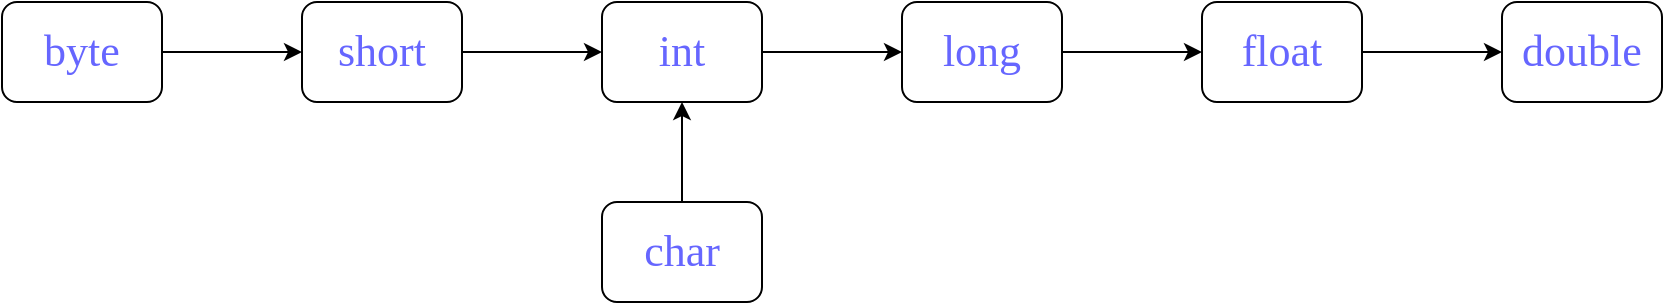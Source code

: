 <mxfile version="13.4.2" type="device"><diagram id="MIAnoIJCZuEzUVSCN1Je" name="Page-1"><mxGraphModel dx="1038" dy="548" grid="1" gridSize="10" guides="1" tooltips="1" connect="1" arrows="1" fold="1" page="1" pageScale="1" pageWidth="827" pageHeight="1169" math="0" shadow="0" extFonts="monaco^https://fonts.googleapis.com/css?family=monaco"><root><mxCell id="0"/><mxCell id="1" parent="0"/><mxCell id="atkAhNO2Bi4C5M_pUuTw-12" style="edgeStyle=orthogonalEdgeStyle;rounded=0;orthogonalLoop=1;jettySize=auto;html=1;exitX=1;exitY=0.5;exitDx=0;exitDy=0;fontFamily=Comic Sans MS;" edge="1" parent="1" source="atkAhNO2Bi4C5M_pUuTw-3" target="atkAhNO2Bi4C5M_pUuTw-4"><mxGeometry relative="1" as="geometry"/></mxCell><mxCell id="atkAhNO2Bi4C5M_pUuTw-3" value="&lt;font style=&quot;font-size: 22px&quot; color=&quot;#6666ff&quot;&gt;byte&lt;/font&gt;" style="rounded=1;whiteSpace=wrap;html=1;fillColor=none;fontFamily=Comic Sans MS;FType=g;" vertex="1" parent="1"><mxGeometry x="100" y="260" width="80" height="50" as="geometry"/></mxCell><mxCell id="atkAhNO2Bi4C5M_pUuTw-13" style="edgeStyle=orthogonalEdgeStyle;rounded=0;orthogonalLoop=1;jettySize=auto;html=1;exitX=1;exitY=0.5;exitDx=0;exitDy=0;entryX=0;entryY=0.5;entryDx=0;entryDy=0;fontFamily=Comic Sans MS;" edge="1" parent="1" source="atkAhNO2Bi4C5M_pUuTw-4" target="atkAhNO2Bi4C5M_pUuTw-5"><mxGeometry relative="1" as="geometry"/></mxCell><mxCell id="atkAhNO2Bi4C5M_pUuTw-4" value="&lt;font style=&quot;font-size: 22px&quot; color=&quot;#6666ff&quot;&gt;short&lt;/font&gt;" style="rounded=1;whiteSpace=wrap;html=1;fillColor=none;fontFamily=Comic Sans MS;FType=g;" vertex="1" parent="1"><mxGeometry x="250" y="260" width="80" height="50" as="geometry"/></mxCell><mxCell id="atkAhNO2Bi4C5M_pUuTw-14" style="edgeStyle=orthogonalEdgeStyle;rounded=0;orthogonalLoop=1;jettySize=auto;html=1;exitX=1;exitY=0.5;exitDx=0;exitDy=0;entryX=0;entryY=0.5;entryDx=0;entryDy=0;fontFamily=Comic Sans MS;" edge="1" parent="1" source="atkAhNO2Bi4C5M_pUuTw-5" target="atkAhNO2Bi4C5M_pUuTw-6"><mxGeometry relative="1" as="geometry"/></mxCell><mxCell id="atkAhNO2Bi4C5M_pUuTw-5" value="&lt;font style=&quot;font-size: 22px&quot; color=&quot;#6666ff&quot;&gt;int&lt;/font&gt;" style="rounded=1;whiteSpace=wrap;html=1;fillColor=none;fontFamily=Comic Sans MS;FType=g;" vertex="1" parent="1"><mxGeometry x="400" y="260" width="80" height="50" as="geometry"/></mxCell><mxCell id="atkAhNO2Bi4C5M_pUuTw-15" style="edgeStyle=orthogonalEdgeStyle;rounded=0;orthogonalLoop=1;jettySize=auto;html=1;exitX=1;exitY=0.5;exitDx=0;exitDy=0;fontFamily=Comic Sans MS;" edge="1" parent="1" source="atkAhNO2Bi4C5M_pUuTw-6" target="atkAhNO2Bi4C5M_pUuTw-9"><mxGeometry relative="1" as="geometry"/></mxCell><mxCell id="atkAhNO2Bi4C5M_pUuTw-6" value="&lt;span style=&quot;font-size: 22px&quot;&gt;&lt;font color=&quot;#6666ff&quot;&gt;long&lt;/font&gt;&lt;/span&gt;" style="rounded=1;whiteSpace=wrap;html=1;fillColor=none;fontFamily=Comic Sans MS;FType=g;" vertex="1" parent="1"><mxGeometry x="550" y="260" width="80" height="50" as="geometry"/></mxCell><mxCell id="atkAhNO2Bi4C5M_pUuTw-16" style="edgeStyle=orthogonalEdgeStyle;rounded=0;orthogonalLoop=1;jettySize=auto;html=1;exitX=1;exitY=0.5;exitDx=0;exitDy=0;entryX=0;entryY=0.5;entryDx=0;entryDy=0;fontFamily=Comic Sans MS;" edge="1" parent="1" source="atkAhNO2Bi4C5M_pUuTw-9" target="atkAhNO2Bi4C5M_pUuTw-10"><mxGeometry relative="1" as="geometry"/></mxCell><mxCell id="atkAhNO2Bi4C5M_pUuTw-9" value="&lt;span style=&quot;font-size: 22px&quot;&gt;&lt;font color=&quot;#6666ff&quot;&gt;float&lt;/font&gt;&lt;/span&gt;" style="rounded=1;whiteSpace=wrap;html=1;fillColor=none;fontFamily=Comic Sans MS;FType=g;" vertex="1" parent="1"><mxGeometry x="700" y="260" width="80" height="50" as="geometry"/></mxCell><mxCell id="atkAhNO2Bi4C5M_pUuTw-10" value="&lt;span style=&quot;font-size: 22px&quot;&gt;&lt;font color=&quot;#6666ff&quot;&gt;double&lt;/font&gt;&lt;/span&gt;" style="rounded=1;whiteSpace=wrap;html=1;fillColor=none;fontFamily=Comic Sans MS;FType=g;" vertex="1" parent="1"><mxGeometry x="850" y="260" width="80" height="50" as="geometry"/></mxCell><mxCell id="atkAhNO2Bi4C5M_pUuTw-17" style="edgeStyle=orthogonalEdgeStyle;rounded=0;orthogonalLoop=1;jettySize=auto;html=1;exitX=0.5;exitY=0;exitDx=0;exitDy=0;entryX=0.5;entryY=1;entryDx=0;entryDy=0;fontFamily=Comic Sans MS;" edge="1" parent="1" source="atkAhNO2Bi4C5M_pUuTw-11" target="atkAhNO2Bi4C5M_pUuTw-5"><mxGeometry relative="1" as="geometry"/></mxCell><mxCell id="atkAhNO2Bi4C5M_pUuTw-11" value="&lt;font style=&quot;font-size: 22px&quot; color=&quot;#6666ff&quot;&gt;char&lt;/font&gt;" style="rounded=1;whiteSpace=wrap;html=1;fillColor=none;fontFamily=Comic Sans MS;FType=g;" vertex="1" parent="1"><mxGeometry x="400" y="360" width="80" height="50" as="geometry"/></mxCell></root></mxGraphModel></diagram></mxfile>